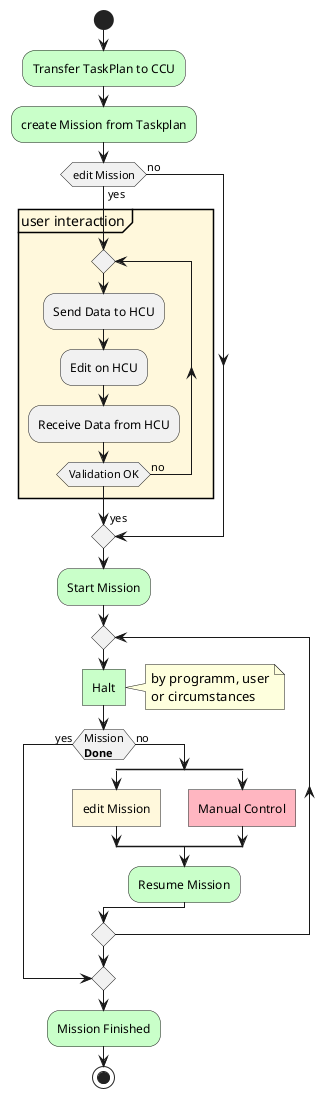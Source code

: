 @startuml workfow
skinparam ConditionEndStyle diamond



start
#TECHNOLOGY:Transfer TaskPlan to CCU;
#TECHNOLOGY:create Mission from Taskplan;
if (edit Mission) then (yes)
    partition "user interaction" #Cornsilk {
        repeat
            :Send Data to HCU;
            :Edit on HCU;
            :Receive Data from HCU;
        repeat while (Validation OK) is (no)
        ->yes;
    }
else (no)
endif
#TECHNOLOGY:Start Mission;
repeat
   #TECHNOLOGY:Halt]
   note right: by programm, user\nor circumstances
   if (Mission\n<b>Done</b>) then (yes)
      break
   else (no)
       split
           #Cornsilk:edit Mission]
       split again
           #LightPink:Manual Control]
       endsplit
      #TECHNOLOGY:Resume Mission;

   endif
repeat while
#TECHNOLOGY:Mission Finished;
stop

@enduml
